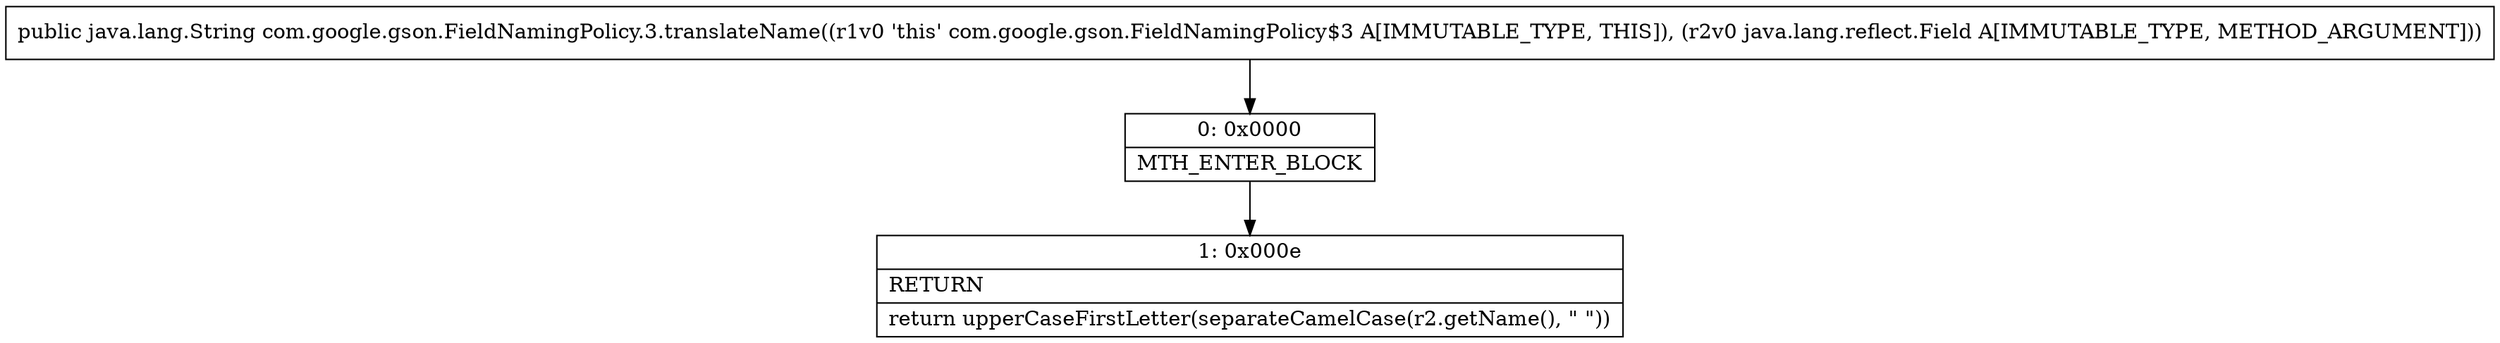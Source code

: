digraph "CFG forcom.google.gson.FieldNamingPolicy.3.translateName(Ljava\/lang\/reflect\/Field;)Ljava\/lang\/String;" {
Node_0 [shape=record,label="{0\:\ 0x0000|MTH_ENTER_BLOCK\l}"];
Node_1 [shape=record,label="{1\:\ 0x000e|RETURN\l|return upperCaseFirstLetter(separateCamelCase(r2.getName(), \" \"))\l}"];
MethodNode[shape=record,label="{public java.lang.String com.google.gson.FieldNamingPolicy.3.translateName((r1v0 'this' com.google.gson.FieldNamingPolicy$3 A[IMMUTABLE_TYPE, THIS]), (r2v0 java.lang.reflect.Field A[IMMUTABLE_TYPE, METHOD_ARGUMENT])) }"];
MethodNode -> Node_0;
Node_0 -> Node_1;
}

